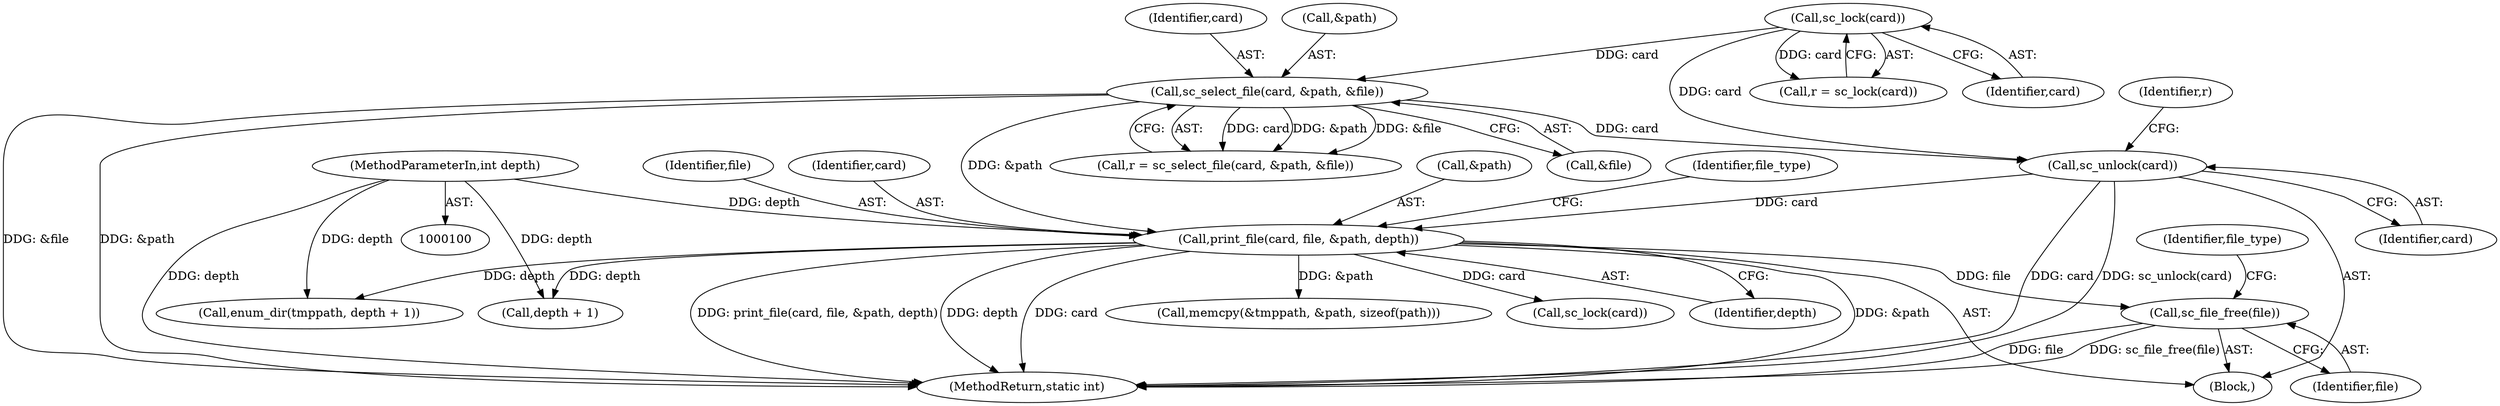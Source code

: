 digraph "0_OpenSC_8fe377e93b4b56060e5bbfb6f3142ceaeca744fa_22@API" {
"1000147" [label="(Call,sc_file_free(file))"];
"1000136" [label="(Call,print_file(card, file, &path, depth))"];
"1000124" [label="(Call,sc_unlock(card))"];
"1000118" [label="(Call,sc_select_file(card, &path, &file))"];
"1000110" [label="(Call,sc_lock(card))"];
"1000102" [label="(MethodParameterIn,int depth)"];
"1000118" [label="(Call,sc_select_file(card, &path, &file))"];
"1000139" [label="(Call,&path)"];
"1000211" [label="(Call,memcpy(&tmppath, &path, sizeof(path)))"];
"1000111" [label="(Identifier,card)"];
"1000119" [label="(Identifier,card)"];
"1000244" [label="(MethodReturn,static int)"];
"1000120" [label="(Call,&path)"];
"1000125" [label="(Identifier,card)"];
"1000143" [label="(Identifier,file_type)"];
"1000157" [label="(Call,sc_lock(card))"];
"1000103" [label="(Block,)"];
"1000108" [label="(Call,r = sc_lock(card))"];
"1000122" [label="(Call,&file)"];
"1000102" [label="(MethodParameterIn,int depth)"];
"1000237" [label="(Call,enum_dir(tmppath, depth + 1))"];
"1000147" [label="(Call,sc_file_free(file))"];
"1000141" [label="(Identifier,depth)"];
"1000110" [label="(Call,sc_lock(card))"];
"1000124" [label="(Call,sc_unlock(card))"];
"1000136" [label="(Call,print_file(card, file, &path, depth))"];
"1000116" [label="(Call,r = sc_select_file(card, &path, &file))"];
"1000138" [label="(Identifier,file)"];
"1000127" [label="(Identifier,r)"];
"1000239" [label="(Call,depth + 1)"];
"1000137" [label="(Identifier,card)"];
"1000148" [label="(Identifier,file)"];
"1000151" [label="(Identifier,file_type)"];
"1000147" -> "1000103"  [label="AST: "];
"1000147" -> "1000148"  [label="CFG: "];
"1000148" -> "1000147"  [label="AST: "];
"1000151" -> "1000147"  [label="CFG: "];
"1000147" -> "1000244"  [label="DDG: file"];
"1000147" -> "1000244"  [label="DDG: sc_file_free(file)"];
"1000136" -> "1000147"  [label="DDG: file"];
"1000136" -> "1000103"  [label="AST: "];
"1000136" -> "1000141"  [label="CFG: "];
"1000137" -> "1000136"  [label="AST: "];
"1000138" -> "1000136"  [label="AST: "];
"1000139" -> "1000136"  [label="AST: "];
"1000141" -> "1000136"  [label="AST: "];
"1000143" -> "1000136"  [label="CFG: "];
"1000136" -> "1000244"  [label="DDG: card"];
"1000136" -> "1000244"  [label="DDG: depth"];
"1000136" -> "1000244"  [label="DDG: &path"];
"1000136" -> "1000244"  [label="DDG: print_file(card, file, &path, depth)"];
"1000124" -> "1000136"  [label="DDG: card"];
"1000118" -> "1000136"  [label="DDG: &path"];
"1000102" -> "1000136"  [label="DDG: depth"];
"1000136" -> "1000157"  [label="DDG: card"];
"1000136" -> "1000211"  [label="DDG: &path"];
"1000136" -> "1000237"  [label="DDG: depth"];
"1000136" -> "1000239"  [label="DDG: depth"];
"1000124" -> "1000103"  [label="AST: "];
"1000124" -> "1000125"  [label="CFG: "];
"1000125" -> "1000124"  [label="AST: "];
"1000127" -> "1000124"  [label="CFG: "];
"1000124" -> "1000244"  [label="DDG: card"];
"1000124" -> "1000244"  [label="DDG: sc_unlock(card)"];
"1000118" -> "1000124"  [label="DDG: card"];
"1000110" -> "1000124"  [label="DDG: card"];
"1000118" -> "1000116"  [label="AST: "];
"1000118" -> "1000122"  [label="CFG: "];
"1000119" -> "1000118"  [label="AST: "];
"1000120" -> "1000118"  [label="AST: "];
"1000122" -> "1000118"  [label="AST: "];
"1000116" -> "1000118"  [label="CFG: "];
"1000118" -> "1000244"  [label="DDG: &path"];
"1000118" -> "1000244"  [label="DDG: &file"];
"1000118" -> "1000116"  [label="DDG: card"];
"1000118" -> "1000116"  [label="DDG: &path"];
"1000118" -> "1000116"  [label="DDG: &file"];
"1000110" -> "1000118"  [label="DDG: card"];
"1000110" -> "1000108"  [label="AST: "];
"1000110" -> "1000111"  [label="CFG: "];
"1000111" -> "1000110"  [label="AST: "];
"1000108" -> "1000110"  [label="CFG: "];
"1000110" -> "1000108"  [label="DDG: card"];
"1000102" -> "1000100"  [label="AST: "];
"1000102" -> "1000244"  [label="DDG: depth"];
"1000102" -> "1000237"  [label="DDG: depth"];
"1000102" -> "1000239"  [label="DDG: depth"];
}
